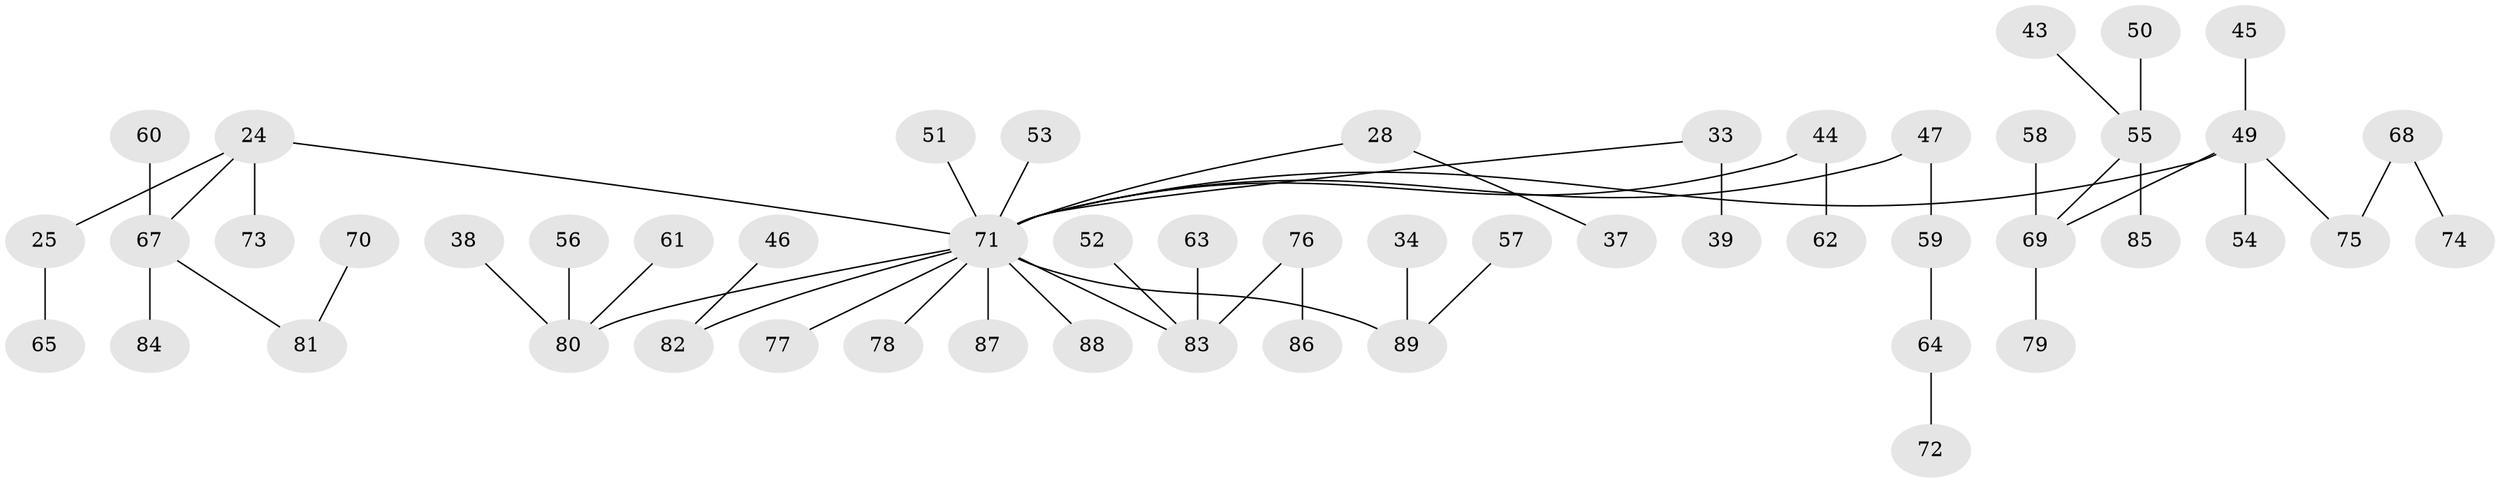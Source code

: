 // original degree distribution, {6: 0.02247191011235955, 4: 0.06741573033707865, 2: 0.21348314606741572, 5: 0.056179775280898875, 3: 0.11235955056179775, 1: 0.5280898876404494}
// Generated by graph-tools (version 1.1) at 2025/57/03/04/25 21:57:09]
// undirected, 53 vertices, 52 edges
graph export_dot {
graph [start="1"]
  node [color=gray90,style=filled];
  24 [super="+19"];
  25;
  28;
  33;
  34;
  37;
  38;
  39;
  43;
  44 [super="+18"];
  45;
  46;
  47;
  49 [super="+42+29+40"];
  50;
  51;
  52;
  53;
  54;
  55 [super="+30+36"];
  56;
  57;
  58;
  59;
  60;
  61;
  62;
  63;
  64;
  65;
  67 [super="+23"];
  68;
  69 [super="+48"];
  70;
  71 [super="+32"];
  72;
  73;
  74;
  75 [super="+41"];
  76;
  77;
  78 [super="+7+14"];
  79;
  80 [super="+26"];
  81 [super="+66"];
  82 [super="+27"];
  83 [super="+35"];
  84;
  85;
  86;
  87;
  88;
  89 [super="+22"];
  24 -- 25;
  24 -- 73;
  24 -- 67;
  24 -- 71;
  25 -- 65;
  28 -- 37;
  28 -- 71;
  33 -- 39;
  33 -- 71;
  34 -- 89;
  38 -- 80;
  43 -- 55;
  44 -- 62;
  44 -- 71;
  45 -- 49;
  46 -- 82;
  47 -- 59;
  47 -- 71;
  49 -- 69;
  49 -- 71;
  49 -- 75;
  49 -- 54;
  50 -- 55;
  51 -- 71;
  52 -- 83;
  53 -- 71;
  55 -- 85;
  55 -- 69;
  56 -- 80;
  57 -- 89;
  58 -- 69;
  59 -- 64;
  60 -- 67;
  61 -- 80;
  63 -- 83;
  64 -- 72;
  67 -- 84;
  67 -- 81;
  68 -- 74;
  68 -- 75;
  69 -- 79;
  70 -- 81;
  71 -- 77;
  71 -- 78;
  71 -- 87;
  71 -- 88;
  71 -- 82;
  71 -- 80;
  71 -- 83;
  71 -- 89;
  76 -- 86;
  76 -- 83;
}
